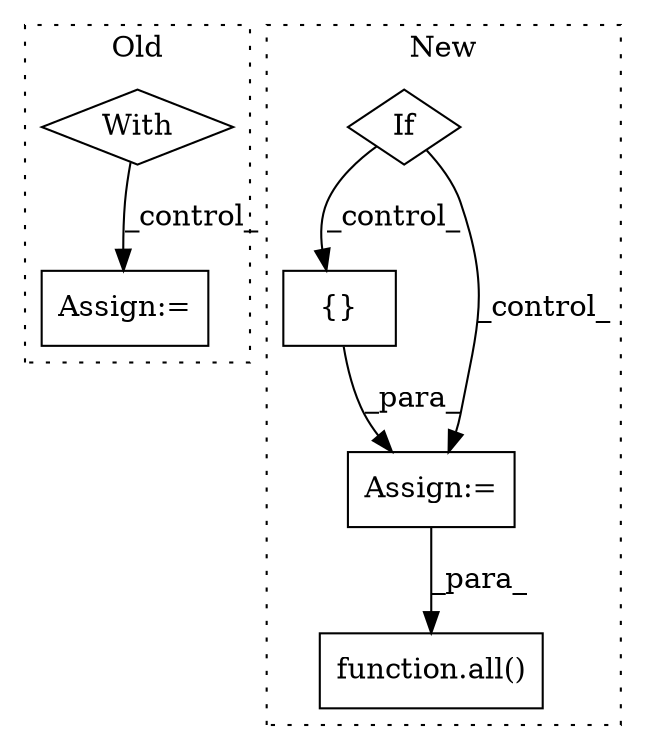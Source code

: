 digraph G {
subgraph cluster0 {
1 [label="With" a="39" s="4875,4887" l="5,34" shape="diamond"];
5 [label="Assign:=" a="68" s="4932" l="3" shape="box"];
label = "Old";
style="dotted";
}
subgraph cluster1 {
2 [label="function.all()" a="75" s="5258,5296" l="4,1" shape="box"];
3 [label="{}" a="59" s="5146,5149" l="1,0" shape="box"];
4 [label="If" a="96" s="5105" l="3" shape="diamond"];
6 [label="Assign:=" a="68" s="5143" l="3" shape="box"];
label = "New";
style="dotted";
}
1 -> 5 [label="_control_"];
3 -> 6 [label="_para_"];
4 -> 6 [label="_control_"];
4 -> 3 [label="_control_"];
6 -> 2 [label="_para_"];
}